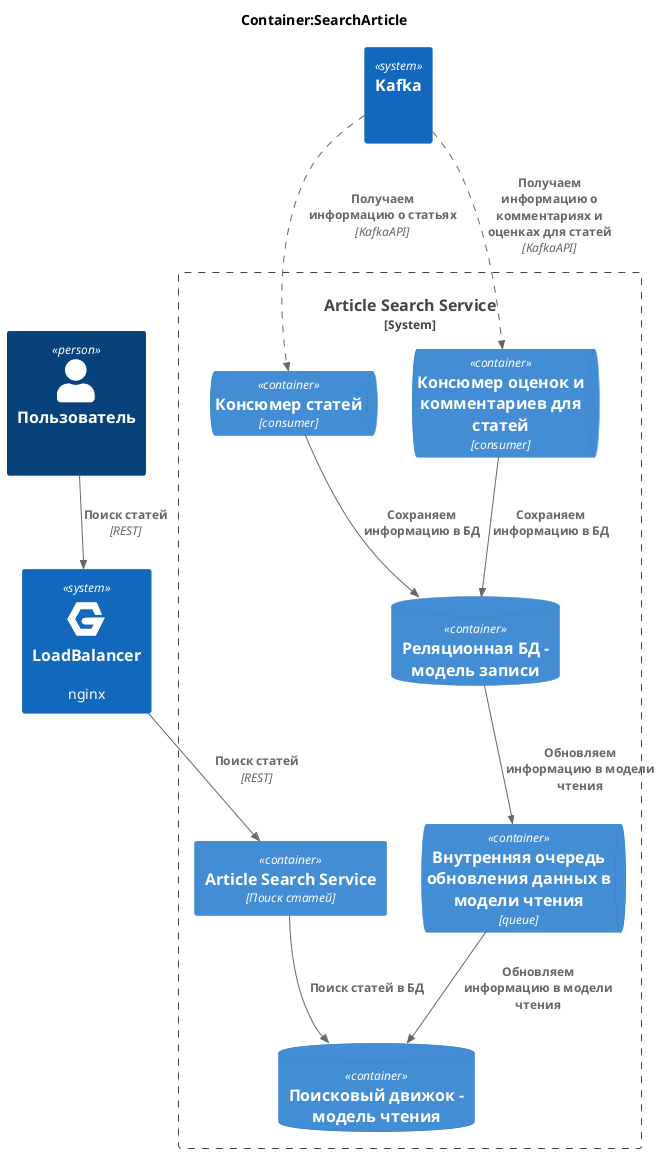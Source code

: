 
```plantuml
@startuml
!include <C4/C4_Container>

AddRelTag("async", $lineStyle=DashedLine())

!include <cloudinsight/nginx>

title Container:SearchArticle

Person(customer, "Пользователь", " ")

System(load_balancer, "LoadBalancer", "nginx", $sprite="nginx")

System_Boundary(service.search_article, "Article Search Service") {
    Container(service.app, "Article Search Service", "Поиск статей")
    ContainerDb(service.article_search_engine, "Поисковый движок - модель чтения")
    ContainerDb(service.article_DB, "Реляционная БД - модель записи")
    ContainerQueue(service.article_consumer, "Консюмер статей", "consumer")
    ContainerQueue(service.article_comments_consumer, "Консюмер оценок и комментариев для статей", "consumer")
    ContainerQueue(service.article_sync_queue, "Внутренняя очередь обновления данных в модели чтения", "queue")
}

System(kafka, "Kafka", " ")

Rel(customer, load_balancer, "Поиск статей", "REST")
Rel(load_balancer, service.app, "Поиск статей", "REST")
Rel(service.app, service.article_search_engine, "Поиск статей в БД")

Rel(kafka, service.article_consumer, "Получаем информацию о статьях", "KafkaAPI", $tags="async")
Rel(kafka, service.article_comments_consumer, "Получаем информацию о комментариях и оценках для статей", "KafkaAPI", $tags="async")

Rel(service.article_consumer, service.article_DB, "Сохраняем информацию в БД")
Rel(service.article_comments_consumer, service.article_DB, "Сохраняем информацию в БД")
Rel(service.article_DB, service.article_sync_queue, "Обновляем информацию в модели чтения")
Rel(service.article_sync_queue, service.article_search_engine, "Обновляем информацию в модели чтения")

@enduml
```
